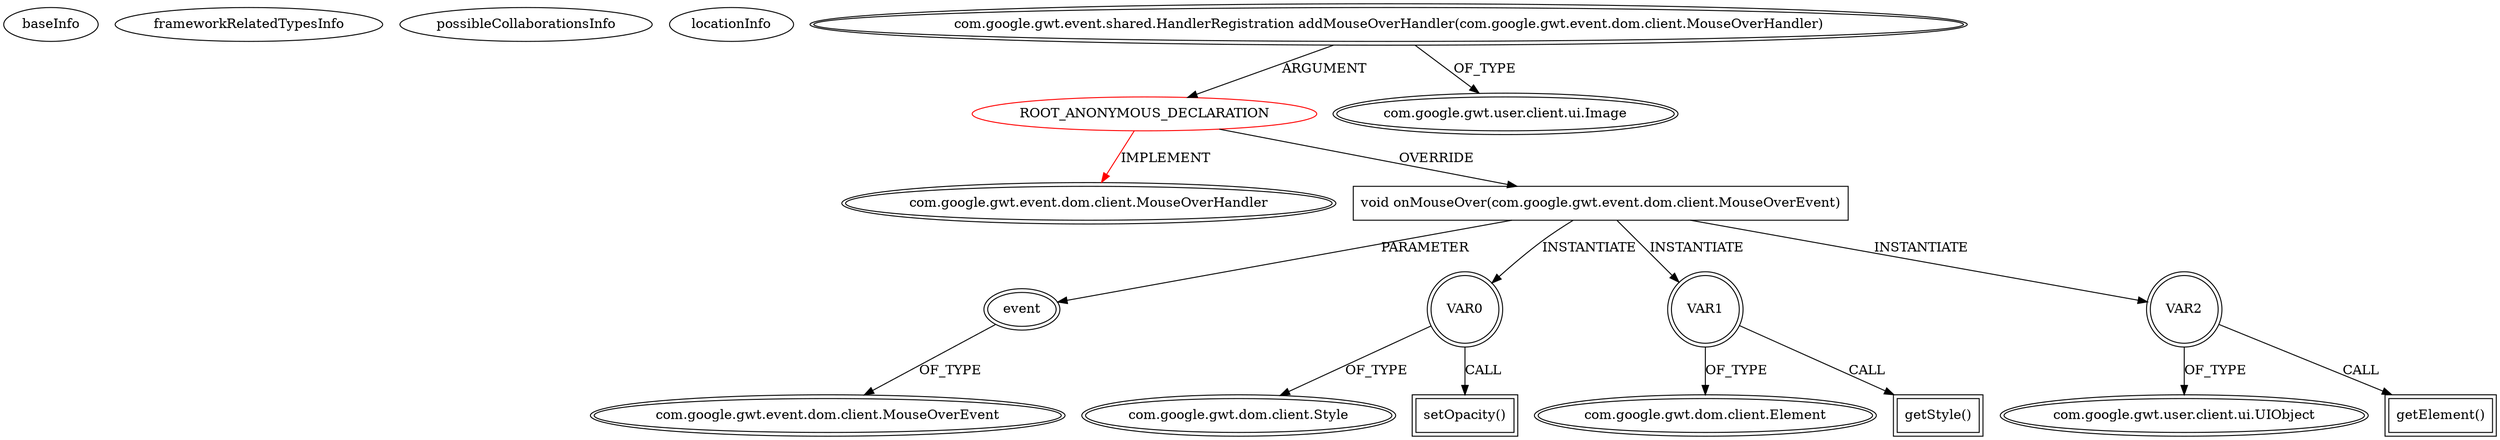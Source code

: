 digraph {
baseInfo[graphId=3568,category="extension_graph",isAnonymous=true,possibleRelation=false]
frameworkRelatedTypesInfo[0="com.google.gwt.event.dom.client.MouseOverHandler"]
possibleCollaborationsInfo[]
locationInfo[projectName="lambourg-WebGallery",filePath="/lambourg-WebGallery/WebGallery-master/client/src/com/lambourg/webgallery/client/pictureview/ControlButton.java",contextSignature="void ControlButton(com.google.gwt.resources.client.ImageResource,com.google.gwt.resources.client.ImageResource)",graphId="3568"]
0[label="ROOT_ANONYMOUS_DECLARATION",vertexType="ROOT_ANONYMOUS_DECLARATION",isFrameworkType=false,color=red]
1[label="com.google.gwt.event.dom.client.MouseOverHandler",vertexType="FRAMEWORK_INTERFACE_TYPE",isFrameworkType=true,peripheries=2]
2[label="com.google.gwt.event.shared.HandlerRegistration addMouseOverHandler(com.google.gwt.event.dom.client.MouseOverHandler)",vertexType="OUTSIDE_CALL",isFrameworkType=true,peripheries=2]
3[label="com.google.gwt.user.client.ui.Image",vertexType="FRAMEWORK_CLASS_TYPE",isFrameworkType=true,peripheries=2]
4[label="void onMouseOver(com.google.gwt.event.dom.client.MouseOverEvent)",vertexType="OVERRIDING_METHOD_DECLARATION",isFrameworkType=false,shape=box]
5[label="event",vertexType="PARAMETER_DECLARATION",isFrameworkType=true,peripheries=2]
6[label="com.google.gwt.event.dom.client.MouseOverEvent",vertexType="FRAMEWORK_CLASS_TYPE",isFrameworkType=true,peripheries=2]
7[label="VAR0",vertexType="VARIABLE_EXPRESION",isFrameworkType=true,peripheries=2,shape=circle]
9[label="com.google.gwt.dom.client.Style",vertexType="FRAMEWORK_CLASS_TYPE",isFrameworkType=true,peripheries=2]
8[label="setOpacity()",vertexType="INSIDE_CALL",isFrameworkType=true,peripheries=2,shape=box]
10[label="VAR1",vertexType="VARIABLE_EXPRESION",isFrameworkType=true,peripheries=2,shape=circle]
12[label="com.google.gwt.dom.client.Element",vertexType="FRAMEWORK_CLASS_TYPE",isFrameworkType=true,peripheries=2]
11[label="getStyle()",vertexType="INSIDE_CALL",isFrameworkType=true,peripheries=2,shape=box]
13[label="VAR2",vertexType="VARIABLE_EXPRESION",isFrameworkType=true,peripheries=2,shape=circle]
15[label="com.google.gwt.user.client.ui.UIObject",vertexType="FRAMEWORK_CLASS_TYPE",isFrameworkType=true,peripheries=2]
14[label="getElement()",vertexType="INSIDE_CALL",isFrameworkType=true,peripheries=2,shape=box]
0->1[label="IMPLEMENT",color=red]
2->0[label="ARGUMENT"]
2->3[label="OF_TYPE"]
0->4[label="OVERRIDE"]
5->6[label="OF_TYPE"]
4->5[label="PARAMETER"]
4->7[label="INSTANTIATE"]
7->9[label="OF_TYPE"]
7->8[label="CALL"]
4->10[label="INSTANTIATE"]
10->12[label="OF_TYPE"]
10->11[label="CALL"]
4->13[label="INSTANTIATE"]
13->15[label="OF_TYPE"]
13->14[label="CALL"]
}

